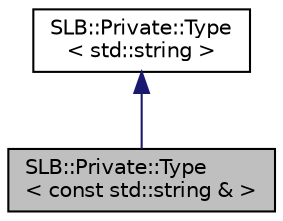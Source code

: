 digraph "SLB::Private::Type&lt; const std::string &amp; &gt;"
{
  edge [fontname="Helvetica",fontsize="10",labelfontname="Helvetica",labelfontsize="10"];
  node [fontname="Helvetica",fontsize="10",shape=record];
  Node1 [label="SLB::Private::Type\l\< const std::string & \>",height=0.2,width=0.4,color="black", fillcolor="grey75", style="filled", fontcolor="black"];
  Node2 -> Node1 [dir="back",color="midnightblue",fontsize="10",style="solid",fontname="Helvetica"];
  Node2 [label="SLB::Private::Type\l\< std::string \>",height=0.2,width=0.4,color="black", fillcolor="white", style="filled",URL="$structSLB_1_1Private_1_1Type_3_01std_1_1string_01_4.html"];
}
